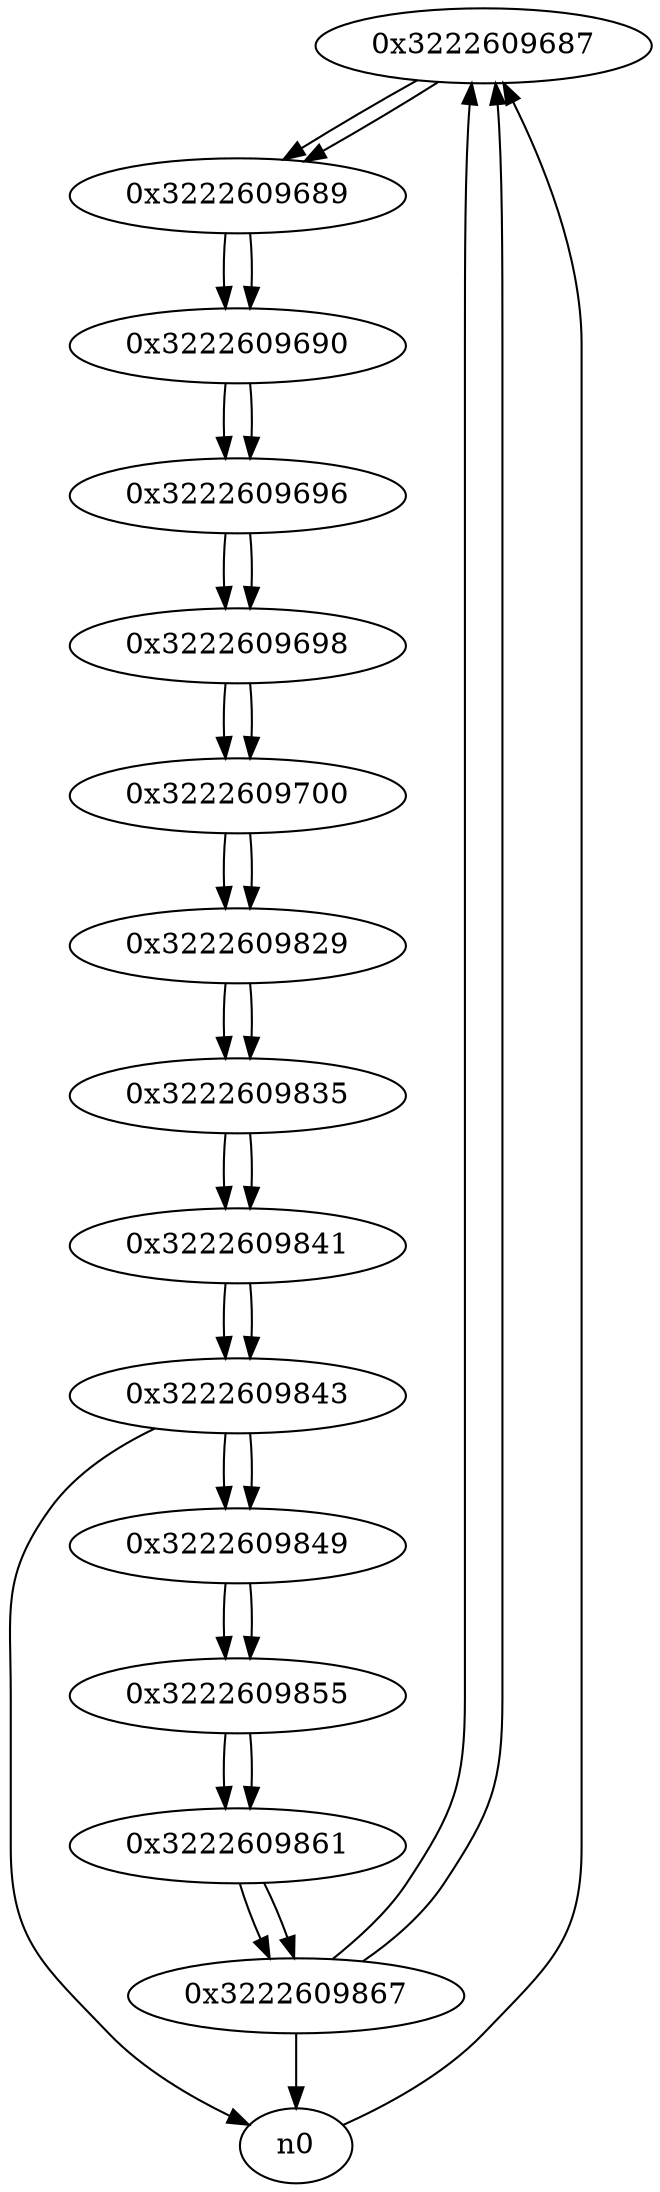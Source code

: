 digraph G{
/* nodes */
  n1 [label="0x3222609687"]
  n2 [label="0x3222609689"]
  n3 [label="0x3222609690"]
  n4 [label="0x3222609696"]
  n5 [label="0x3222609698"]
  n6 [label="0x3222609700"]
  n7 [label="0x3222609829"]
  n8 [label="0x3222609835"]
  n9 [label="0x3222609841"]
  n10 [label="0x3222609843"]
  n11 [label="0x3222609849"]
  n12 [label="0x3222609855"]
  n13 [label="0x3222609861"]
  n14 [label="0x3222609867"]
/* edges */
n1 -> n2;
n14 -> n1;
n0 -> n1;
n2 -> n3;
n1 -> n2;
n3 -> n4;
n2 -> n3;
n4 -> n5;
n3 -> n4;
n5 -> n6;
n4 -> n5;
n6 -> n7;
n5 -> n6;
n7 -> n8;
n6 -> n7;
n8 -> n9;
n7 -> n8;
n9 -> n10;
n8 -> n9;
n10 -> n11;
n10 -> n0;
n9 -> n10;
n11 -> n12;
n10 -> n11;
n12 -> n13;
n11 -> n12;
n13 -> n14;
n12 -> n13;
n14 -> n1;
n14 -> n0;
n13 -> n14;
}
